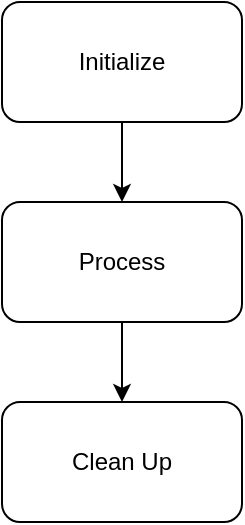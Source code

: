 <mxfile version="15.6.3" type="github">
  <diagram id="JLLGZagkeS5XLVG089O_" name="Page-1">
    <mxGraphModel dx="1422" dy="794" grid="1" gridSize="10" guides="1" tooltips="1" connect="1" arrows="1" fold="1" page="1" pageScale="1" pageWidth="850" pageHeight="1100" math="0" shadow="0">
      <root>
        <mxCell id="0" />
        <mxCell id="1" parent="0" />
        <mxCell id="GWWweGUEQVmTGhW7d-dS-4" style="edgeStyle=orthogonalEdgeStyle;rounded=0;orthogonalLoop=1;jettySize=auto;html=1;exitX=0.5;exitY=1;exitDx=0;exitDy=0;entryX=0.5;entryY=0;entryDx=0;entryDy=0;" edge="1" parent="1" source="GWWweGUEQVmTGhW7d-dS-1" target="GWWweGUEQVmTGhW7d-dS-2">
          <mxGeometry relative="1" as="geometry" />
        </mxCell>
        <mxCell id="GWWweGUEQVmTGhW7d-dS-1" value="Initialize" style="rounded=1;whiteSpace=wrap;html=1;" vertex="1" parent="1">
          <mxGeometry x="40" y="40" width="120" height="60" as="geometry" />
        </mxCell>
        <mxCell id="GWWweGUEQVmTGhW7d-dS-5" style="edgeStyle=orthogonalEdgeStyle;rounded=0;orthogonalLoop=1;jettySize=auto;html=1;exitX=0.5;exitY=1;exitDx=0;exitDy=0;entryX=0.5;entryY=0;entryDx=0;entryDy=0;" edge="1" parent="1" source="GWWweGUEQVmTGhW7d-dS-2" target="GWWweGUEQVmTGhW7d-dS-3">
          <mxGeometry relative="1" as="geometry" />
        </mxCell>
        <mxCell id="GWWweGUEQVmTGhW7d-dS-2" value="Process" style="rounded=1;whiteSpace=wrap;html=1;" vertex="1" parent="1">
          <mxGeometry x="40" y="140" width="120" height="60" as="geometry" />
        </mxCell>
        <mxCell id="GWWweGUEQVmTGhW7d-dS-3" value="Clean Up" style="rounded=1;whiteSpace=wrap;html=1;" vertex="1" parent="1">
          <mxGeometry x="40" y="240" width="120" height="60" as="geometry" />
        </mxCell>
      </root>
    </mxGraphModel>
  </diagram>
</mxfile>
